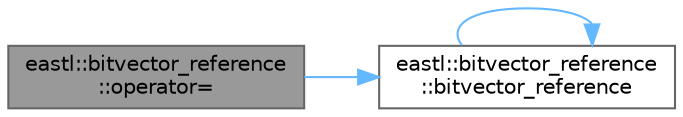 digraph "eastl::bitvector_reference::operator="
{
 // LATEX_PDF_SIZE
  bgcolor="transparent";
  edge [fontname=Helvetica,fontsize=10,labelfontname=Helvetica,labelfontsize=10];
  node [fontname=Helvetica,fontsize=10,shape=box,height=0.2,width=0.4];
  rankdir="LR";
  Node1 [id="Node000001",label="eastl::bitvector_reference\l::operator=",height=0.2,width=0.4,color="gray40", fillcolor="grey60", style="filled", fontcolor="black",tooltip=" "];
  Node1 -> Node2 [id="edge3_Node000001_Node000002",color="steelblue1",style="solid",tooltip=" "];
  Node2 [id="Node000002",label="eastl::bitvector_reference\l::bitvector_reference",height=0.2,width=0.4,color="grey40", fillcolor="white", style="filled",URL="$classeastl_1_1bitvector__reference.html#abfe4114bc6c6a9fa59b54d9305e1b918",tooltip=" "];
  Node2 -> Node2 [id="edge4_Node000002_Node000002",color="steelblue1",style="solid",tooltip=" "];
}
